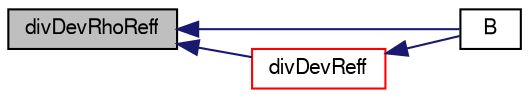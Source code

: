 digraph "divDevRhoReff"
{
  bgcolor="transparent";
  edge [fontname="FreeSans",fontsize="10",labelfontname="FreeSans",labelfontsize="10"];
  node [fontname="FreeSans",fontsize="10",shape=record];
  rankdir="LR";
  Node1620 [label="divDevRhoReff",height=0.2,width=0.4,color="black", fillcolor="grey75", style="filled", fontcolor="black"];
  Node1620 -> Node1621 [dir="back",color="midnightblue",fontsize="10",style="solid",fontname="FreeSans"];
  Node1621 [label="B",height=0.2,width=0.4,color="black",URL="$a30850.html#a9122700f36ed24ee3cd4a1cb1ac61383",tooltip="Return the sub-grid stress tensor. "];
  Node1620 -> Node1622 [dir="back",color="midnightblue",fontsize="10",style="solid",fontname="FreeSans"];
  Node1622 [label="divDevReff",height=0.2,width=0.4,color="red",URL="$a30850.html#a028ac2eaccc9a479009b15cc6e21a89e",tooltip="Return the deviatoric part of the effective sub-grid. "];
  Node1622 -> Node1621 [dir="back",color="midnightblue",fontsize="10",style="solid",fontname="FreeSans"];
}
